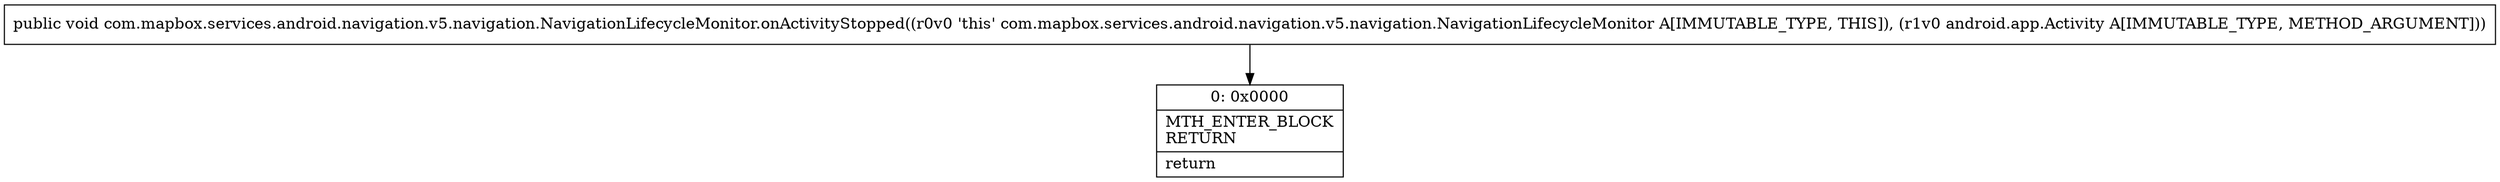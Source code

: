 digraph "CFG forcom.mapbox.services.android.navigation.v5.navigation.NavigationLifecycleMonitor.onActivityStopped(Landroid\/app\/Activity;)V" {
Node_0 [shape=record,label="{0\:\ 0x0000|MTH_ENTER_BLOCK\lRETURN\l|return\l}"];
MethodNode[shape=record,label="{public void com.mapbox.services.android.navigation.v5.navigation.NavigationLifecycleMonitor.onActivityStopped((r0v0 'this' com.mapbox.services.android.navigation.v5.navigation.NavigationLifecycleMonitor A[IMMUTABLE_TYPE, THIS]), (r1v0 android.app.Activity A[IMMUTABLE_TYPE, METHOD_ARGUMENT])) }"];
MethodNode -> Node_0;
}

